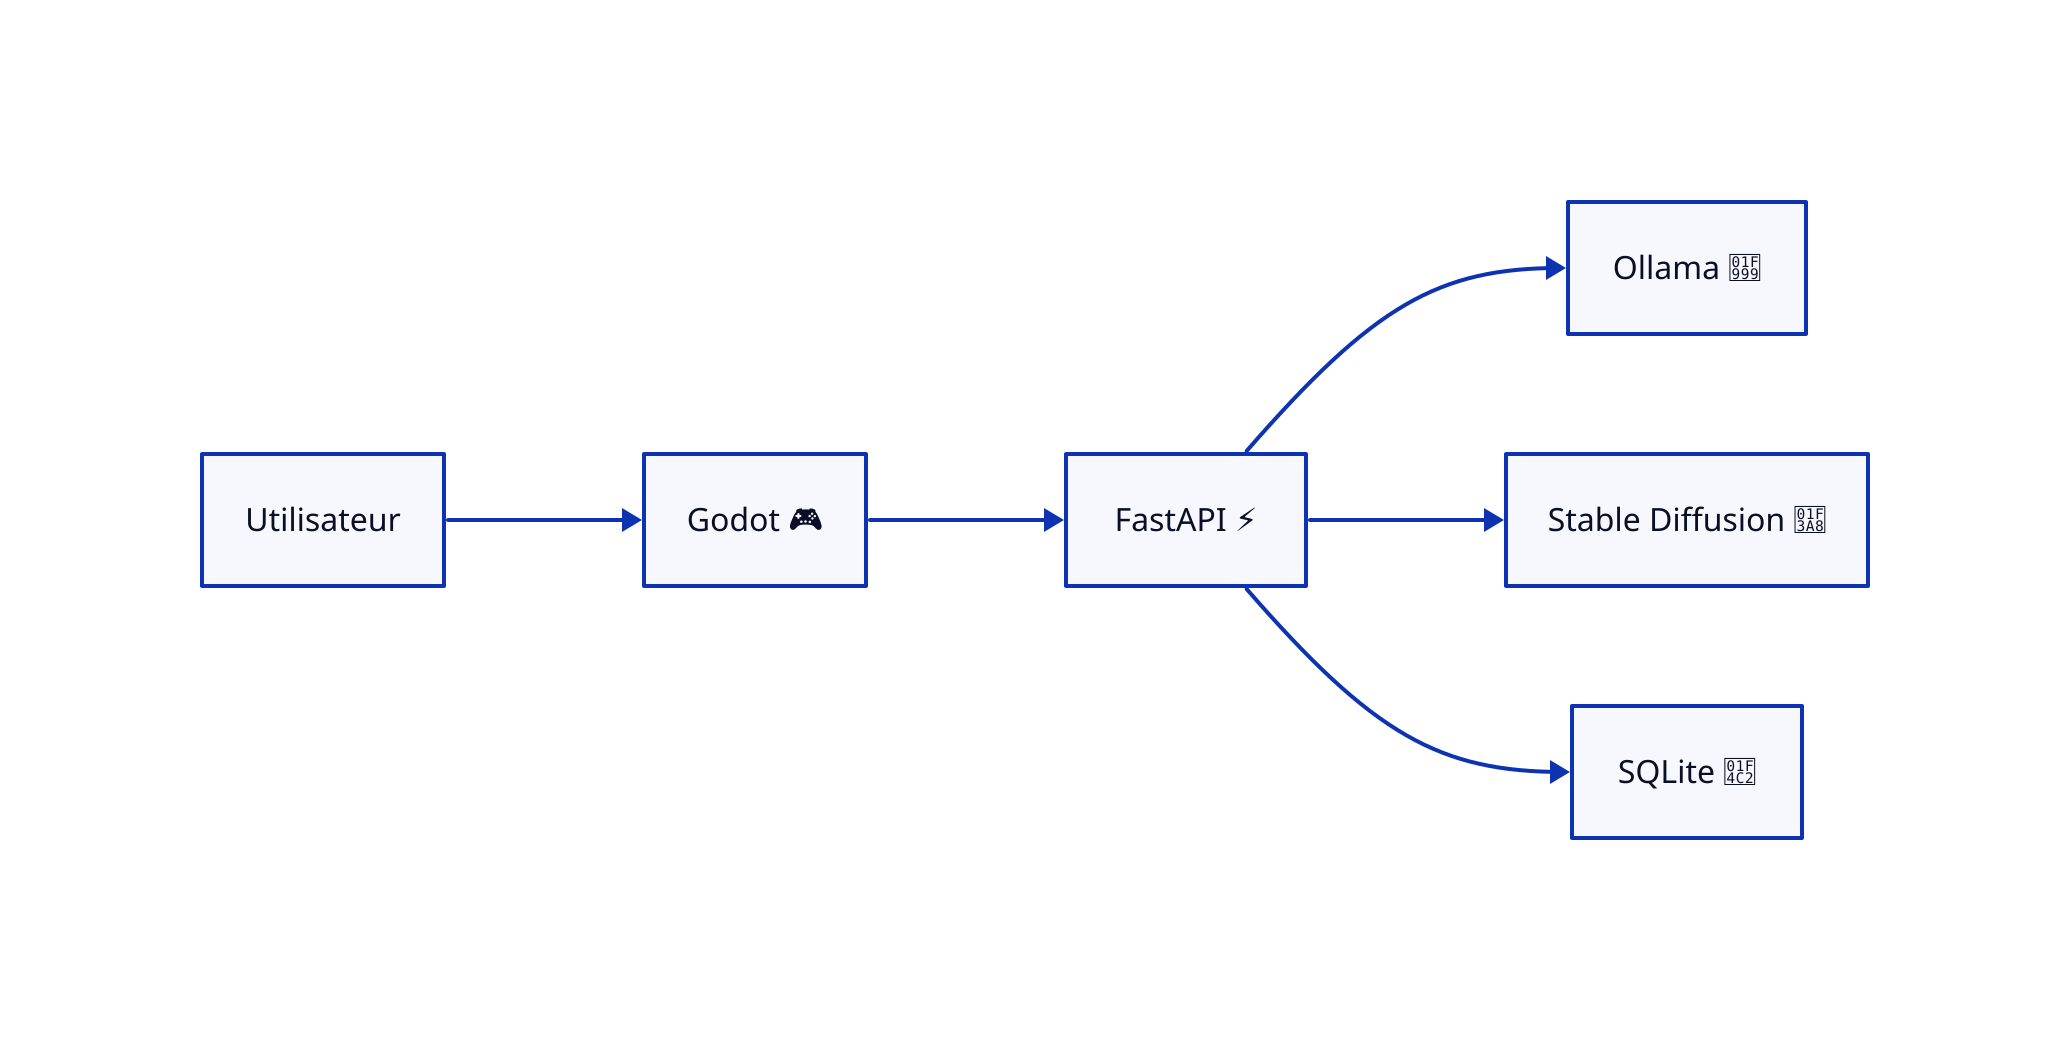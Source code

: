 direction: right
U: "Utilisateur"
G: "Godot 🎮"
A: "FastAPI ⚡"
O: "Ollama 🦙"
SD: "Stable Diffusion 🎨"
DB: "SQLite 📂"

U -> G
G -> A
A -> O
A -> SD
A -> DB

